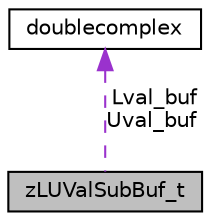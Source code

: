 digraph "zLUValSubBuf_t"
{
 // LATEX_PDF_SIZE
  edge [fontname="Helvetica",fontsize="10",labelfontname="Helvetica",labelfontsize="10"];
  node [fontname="Helvetica",fontsize="10",shape=record];
  Node1 [label="zLUValSubBuf_t",height=0.2,width=0.4,color="black", fillcolor="grey75", style="filled", fontcolor="black",tooltip=" "];
  Node2 -> Node1 [dir="back",color="darkorchid3",fontsize="10",style="dashed",label=" Lval_buf\nUval_buf" ,fontname="Helvetica"];
  Node2 [label="doublecomplex",height=0.2,width=0.4,color="black", fillcolor="white", style="filled",URL="$structdoublecomplex.html",tooltip=" "];
}
